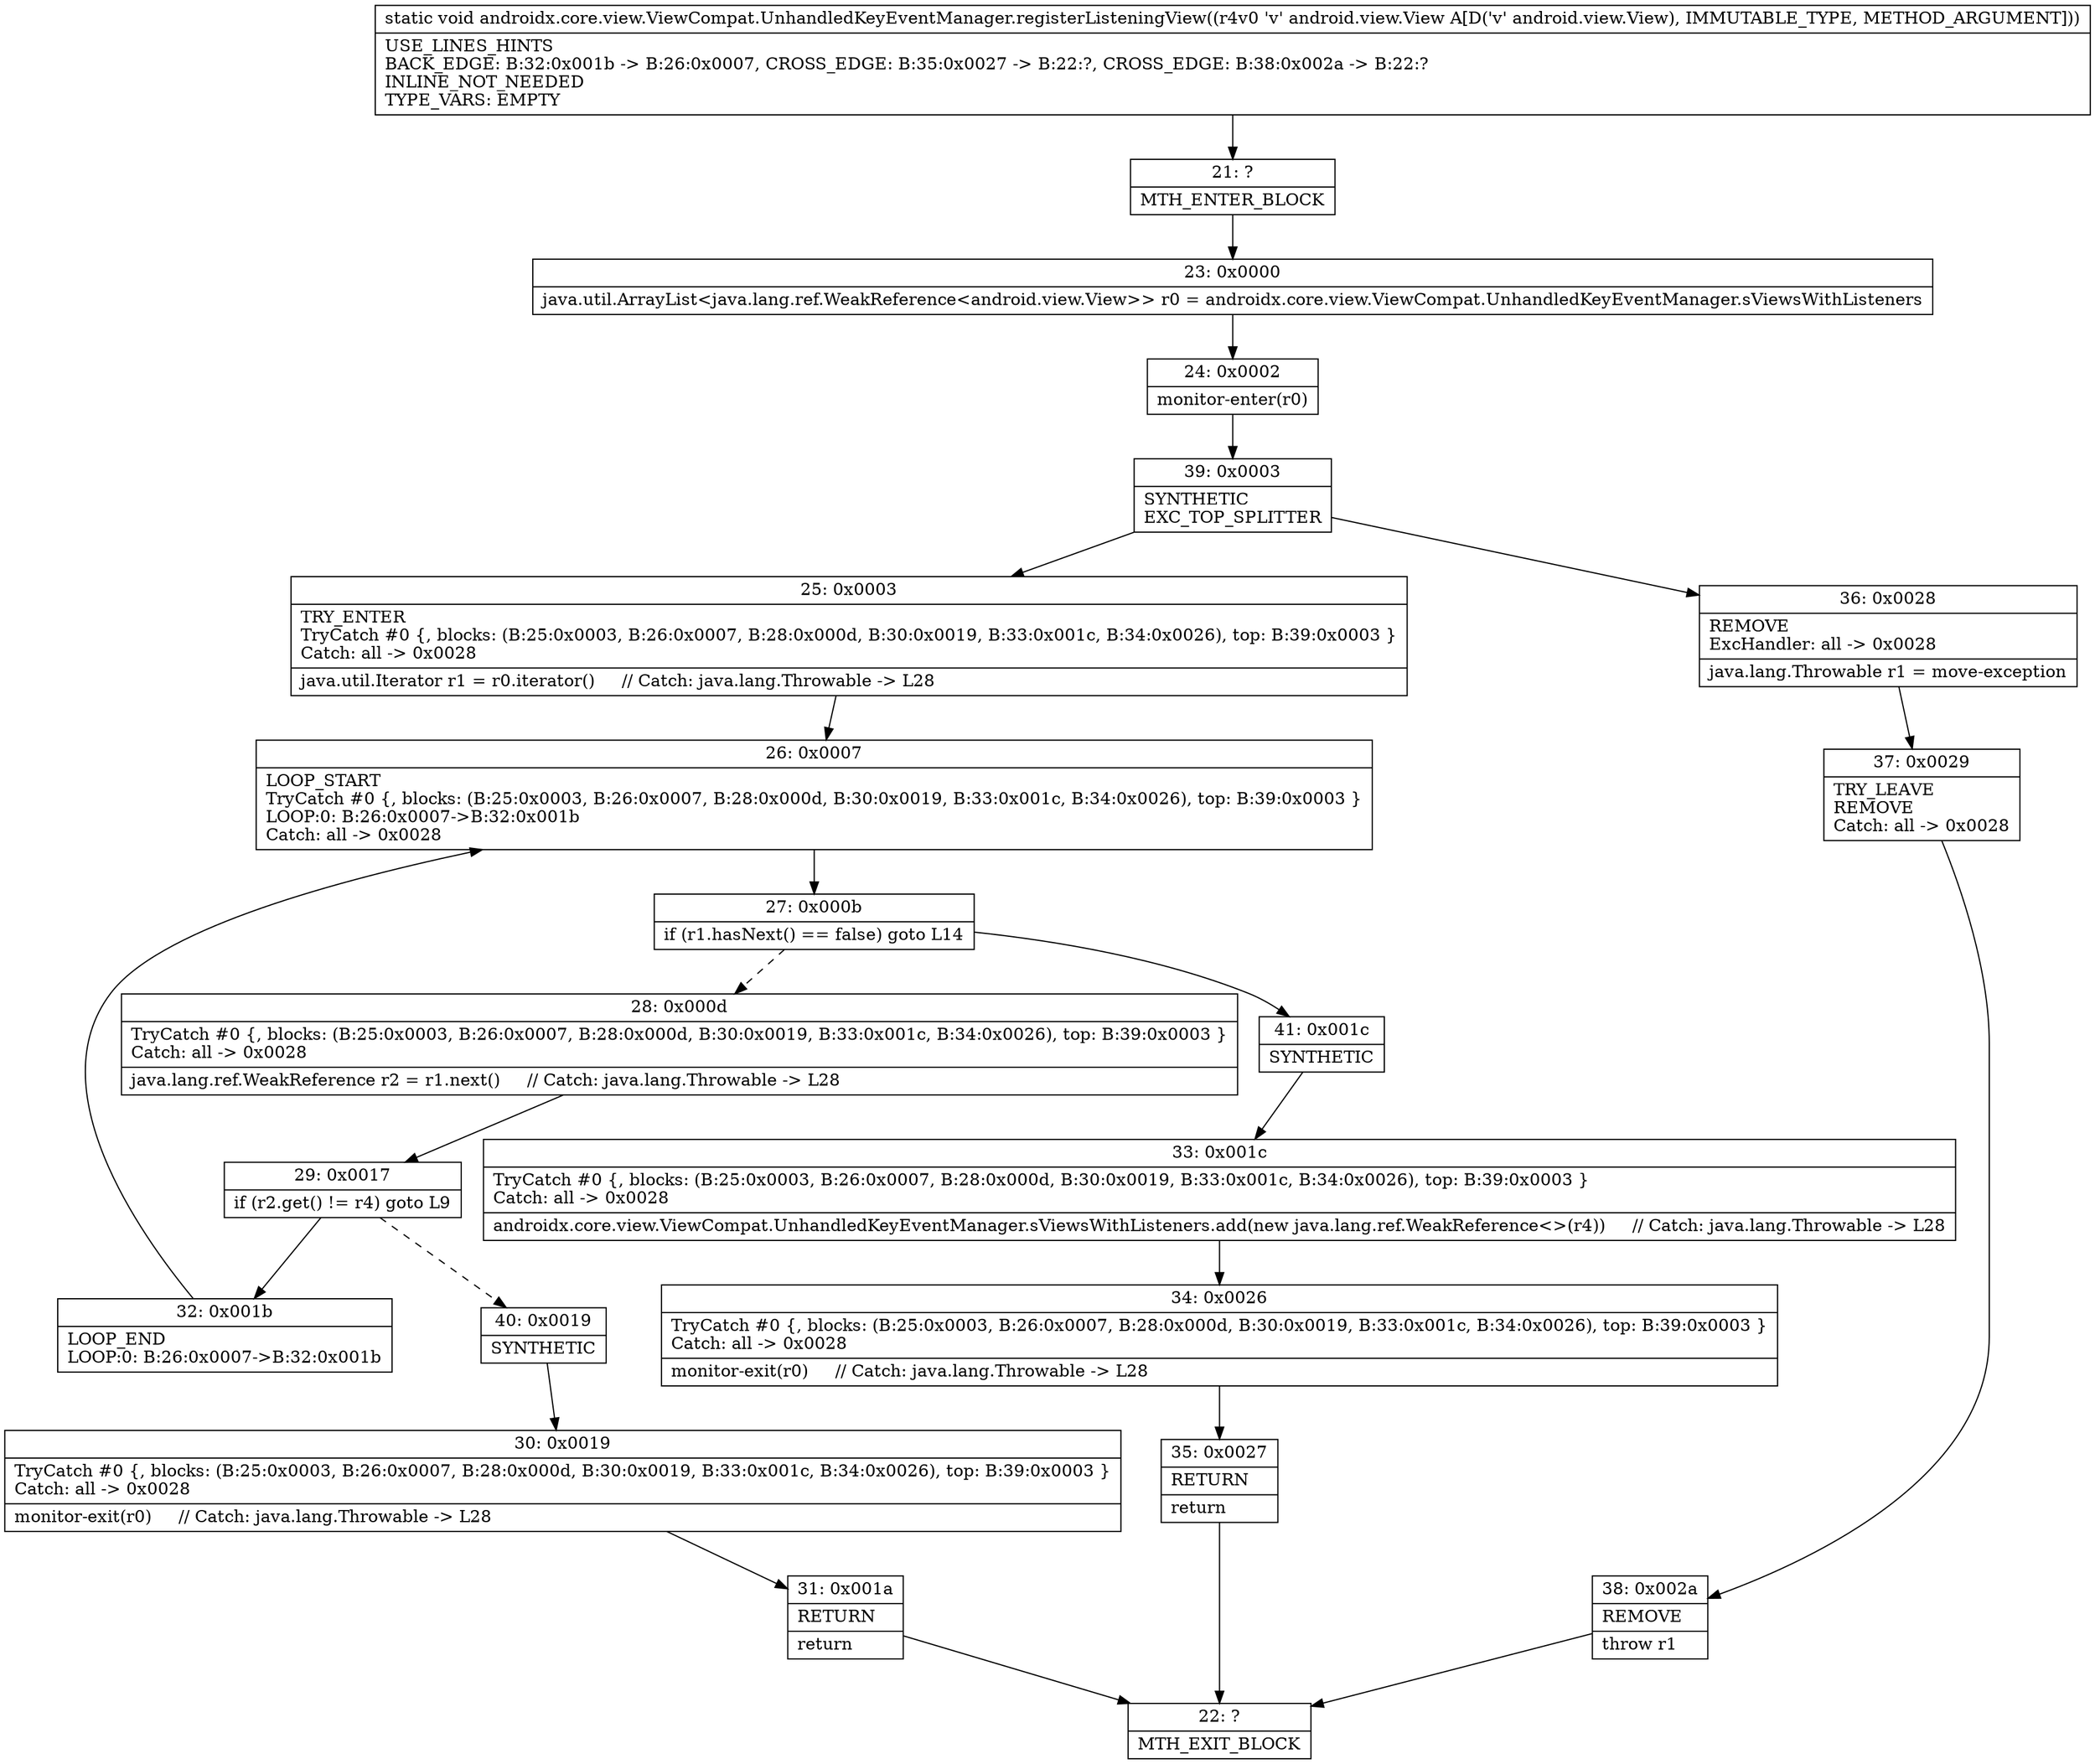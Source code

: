 digraph "CFG forandroidx.core.view.ViewCompat.UnhandledKeyEventManager.registerListeningView(Landroid\/view\/View;)V" {
Node_21 [shape=record,label="{21\:\ ?|MTH_ENTER_BLOCK\l}"];
Node_23 [shape=record,label="{23\:\ 0x0000|java.util.ArrayList\<java.lang.ref.WeakReference\<android.view.View\>\> r0 = androidx.core.view.ViewCompat.UnhandledKeyEventManager.sViewsWithListeners\l}"];
Node_24 [shape=record,label="{24\:\ 0x0002|monitor\-enter(r0)\l}"];
Node_39 [shape=record,label="{39\:\ 0x0003|SYNTHETIC\lEXC_TOP_SPLITTER\l}"];
Node_25 [shape=record,label="{25\:\ 0x0003|TRY_ENTER\lTryCatch #0 \{, blocks: (B:25:0x0003, B:26:0x0007, B:28:0x000d, B:30:0x0019, B:33:0x001c, B:34:0x0026), top: B:39:0x0003 \}\lCatch: all \-\> 0x0028\l|java.util.Iterator r1 = r0.iterator()     \/\/ Catch: java.lang.Throwable \-\> L28\l}"];
Node_26 [shape=record,label="{26\:\ 0x0007|LOOP_START\lTryCatch #0 \{, blocks: (B:25:0x0003, B:26:0x0007, B:28:0x000d, B:30:0x0019, B:33:0x001c, B:34:0x0026), top: B:39:0x0003 \}\lLOOP:0: B:26:0x0007\-\>B:32:0x001b\lCatch: all \-\> 0x0028\l}"];
Node_27 [shape=record,label="{27\:\ 0x000b|if (r1.hasNext() == false) goto L14\l}"];
Node_28 [shape=record,label="{28\:\ 0x000d|TryCatch #0 \{, blocks: (B:25:0x0003, B:26:0x0007, B:28:0x000d, B:30:0x0019, B:33:0x001c, B:34:0x0026), top: B:39:0x0003 \}\lCatch: all \-\> 0x0028\l|java.lang.ref.WeakReference r2 = r1.next()     \/\/ Catch: java.lang.Throwable \-\> L28\l}"];
Node_29 [shape=record,label="{29\:\ 0x0017|if (r2.get() != r4) goto L9\l}"];
Node_32 [shape=record,label="{32\:\ 0x001b|LOOP_END\lLOOP:0: B:26:0x0007\-\>B:32:0x001b\l}"];
Node_40 [shape=record,label="{40\:\ 0x0019|SYNTHETIC\l}"];
Node_30 [shape=record,label="{30\:\ 0x0019|TryCatch #0 \{, blocks: (B:25:0x0003, B:26:0x0007, B:28:0x000d, B:30:0x0019, B:33:0x001c, B:34:0x0026), top: B:39:0x0003 \}\lCatch: all \-\> 0x0028\l|monitor\-exit(r0)     \/\/ Catch: java.lang.Throwable \-\> L28\l}"];
Node_31 [shape=record,label="{31\:\ 0x001a|RETURN\l|return\l}"];
Node_22 [shape=record,label="{22\:\ ?|MTH_EXIT_BLOCK\l}"];
Node_41 [shape=record,label="{41\:\ 0x001c|SYNTHETIC\l}"];
Node_33 [shape=record,label="{33\:\ 0x001c|TryCatch #0 \{, blocks: (B:25:0x0003, B:26:0x0007, B:28:0x000d, B:30:0x0019, B:33:0x001c, B:34:0x0026), top: B:39:0x0003 \}\lCatch: all \-\> 0x0028\l|androidx.core.view.ViewCompat.UnhandledKeyEventManager.sViewsWithListeners.add(new java.lang.ref.WeakReference\<\>(r4))     \/\/ Catch: java.lang.Throwable \-\> L28\l}"];
Node_34 [shape=record,label="{34\:\ 0x0026|TryCatch #0 \{, blocks: (B:25:0x0003, B:26:0x0007, B:28:0x000d, B:30:0x0019, B:33:0x001c, B:34:0x0026), top: B:39:0x0003 \}\lCatch: all \-\> 0x0028\l|monitor\-exit(r0)     \/\/ Catch: java.lang.Throwable \-\> L28\l}"];
Node_35 [shape=record,label="{35\:\ 0x0027|RETURN\l|return\l}"];
Node_36 [shape=record,label="{36\:\ 0x0028|REMOVE\lExcHandler: all \-\> 0x0028\l|java.lang.Throwable r1 = move\-exception\l}"];
Node_37 [shape=record,label="{37\:\ 0x0029|TRY_LEAVE\lREMOVE\lCatch: all \-\> 0x0028\l}"];
Node_38 [shape=record,label="{38\:\ 0x002a|REMOVE\l|throw r1\l}"];
MethodNode[shape=record,label="{static void androidx.core.view.ViewCompat.UnhandledKeyEventManager.registerListeningView((r4v0 'v' android.view.View A[D('v' android.view.View), IMMUTABLE_TYPE, METHOD_ARGUMENT]))  | USE_LINES_HINTS\lBACK_EDGE: B:32:0x001b \-\> B:26:0x0007, CROSS_EDGE: B:35:0x0027 \-\> B:22:?, CROSS_EDGE: B:38:0x002a \-\> B:22:?\lINLINE_NOT_NEEDED\lTYPE_VARS: EMPTY\l}"];
MethodNode -> Node_21;Node_21 -> Node_23;
Node_23 -> Node_24;
Node_24 -> Node_39;
Node_39 -> Node_25;
Node_39 -> Node_36;
Node_25 -> Node_26;
Node_26 -> Node_27;
Node_27 -> Node_28[style=dashed];
Node_27 -> Node_41;
Node_28 -> Node_29;
Node_29 -> Node_32;
Node_29 -> Node_40[style=dashed];
Node_32 -> Node_26;
Node_40 -> Node_30;
Node_30 -> Node_31;
Node_31 -> Node_22;
Node_41 -> Node_33;
Node_33 -> Node_34;
Node_34 -> Node_35;
Node_35 -> Node_22;
Node_36 -> Node_37;
Node_37 -> Node_38;
Node_38 -> Node_22;
}

